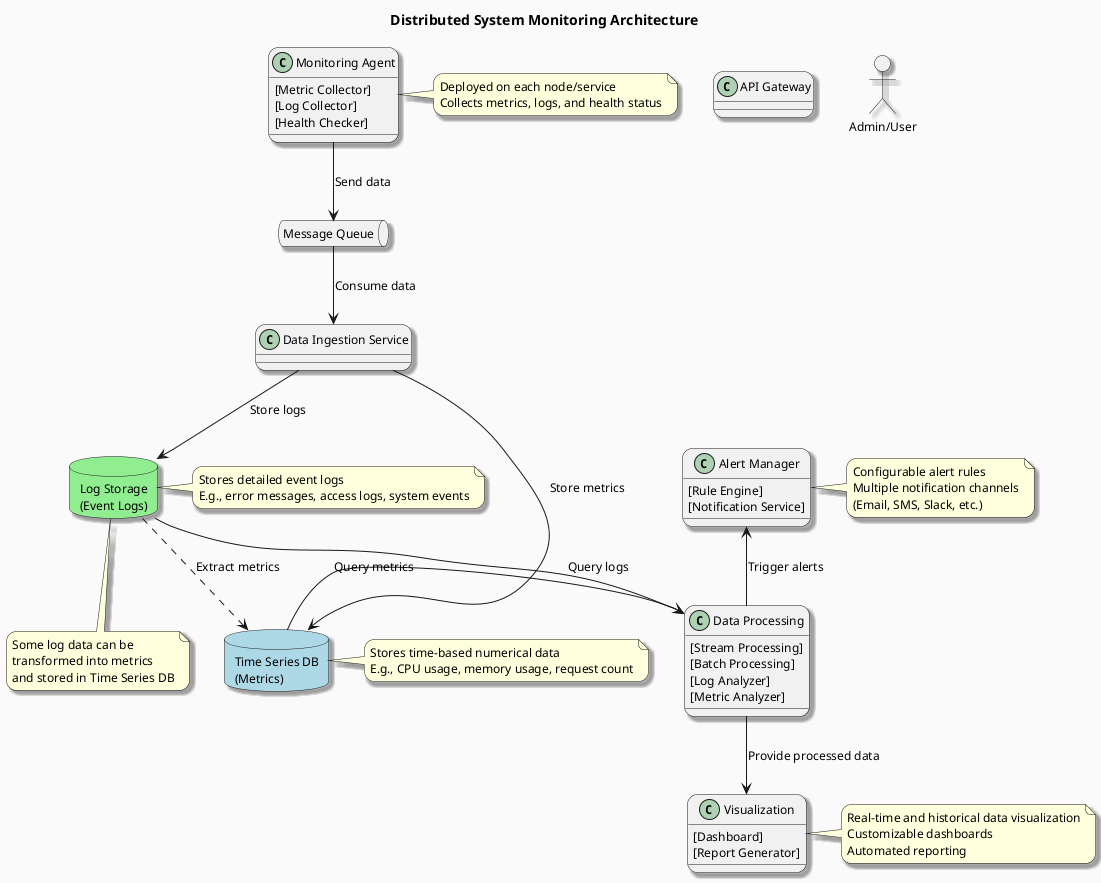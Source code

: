 @startuml Distributed System Monitoring Architecture

!define RECTANGLE class

skinparam backgroundColor #FAFAFA
skinparam handwritten false
skinparam defaultFontName Arial
skinparam defaultFontSize 12
skinparam roundcorner 20
skinparam shadowing true
allowmixing

title Distributed System Monitoring Architecture

' 监控代理
RECTANGLE "Monitoring Agent" as Agent {
    [Metric Collector]
    [Log Collector]
    [Health Checker]
}

' 数据收集和传输
queue "Message Queue" as MQ
RECTANGLE "Data Ingestion Service" as Ingestion

' 数据存储
database "Time Series DB\n(Metrics)" as TSDB #lightblue
database "Log Storage\n(Event Logs)" as LogDB #lightgreen

' 数据处理和分析
RECTANGLE "Data Processing" as Processing {
    [Stream Processing]
    [Batch Processing]
    [Log Analyzer]
    [Metric Analyzer]
}

' 告警系统
RECTANGLE "Alert Manager" as AlertManager {
    [Rule Engine]
    [Notification Service]
}

' 可视化
RECTANGLE "Visualization" as Viz {
    [Dashboard]
    [Report Generator]
}

' API网关
RECTANGLE "API Gateway" as Gateway

' 用户界面
actor "Admin/User" as User

' 关系
Agent -down-> MQ : Send data
MQ -down-> Ingestion : Consume data
Ingestion -down-> TSDB : Store metrics
Ingestion -down-> LogDB : Store logs
TSDB -right-> Processing : Query metrics
LogDB -right-> Processing : Query logs
Processing -up-> AlertManager : Trigger alerts
Processing -down-> Viz : Provide processed data

' 数据存储之间的关系
LogDB ..> TSDB : Extract metrics

note right of TSDB
  Stores time-based numerical data
  E.g., CPU usage, memory usage, request count
end note

note right of LogDB
  Stores detailed event logs
  E.g., error messages, access logs, system events
end note

note bottom of LogDB
  Some log data can be 
  transformed into metrics
  and stored in Time Series DB
end note

note right of Agent
  Deployed on each node/service
  Collects metrics, logs, and health status
end note

note right of AlertManager
  Configurable alert rules
  Multiple notification channels
  (Email, SMS, Slack, etc.)
end note

note right of Viz
  Real-time and historical data visualization
  Customizable dashboards
  Automated reporting
end note

@enduml
